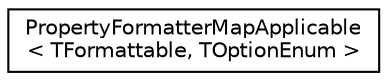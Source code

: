 digraph "Graphical Class Hierarchy"
{
  edge [fontname="Helvetica",fontsize="10",labelfontname="Helvetica",labelfontsize="10"];
  node [fontname="Helvetica",fontsize="10",shape=record];
  rankdir="LR";
  Node0 [label="PropertyFormatterMapApplicable\l\< TFormattable, TOptionEnum \>",height=0.2,width=0.4,color="black", fillcolor="white", style="filled",URL="$structaworx_1_1lib_1_1strings_1_1format_1_1PropertyFormatterMapApplicable.html"];
}
